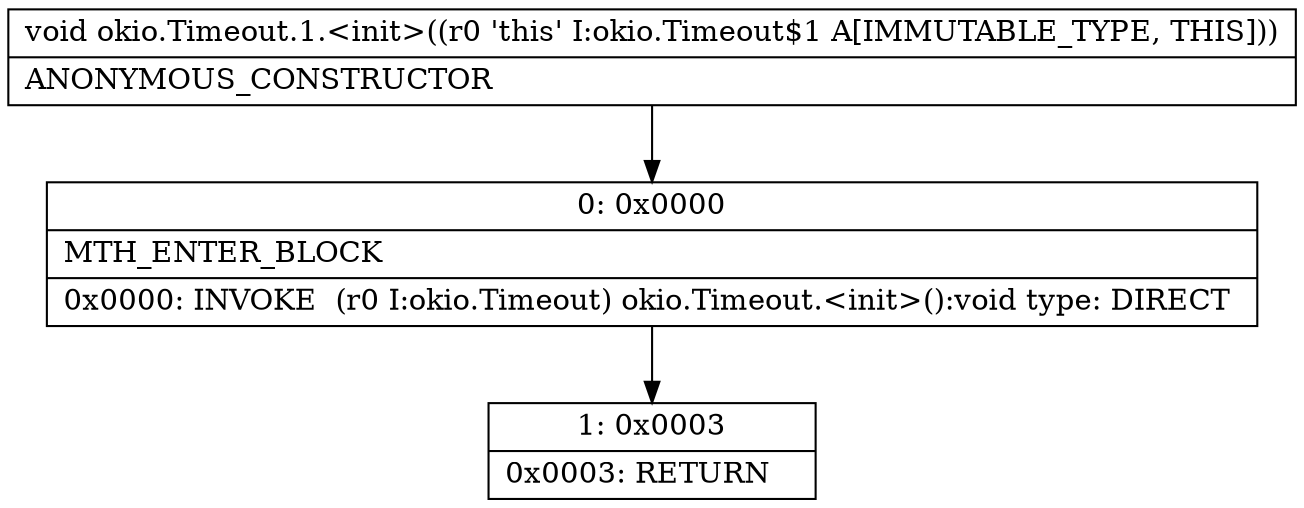 digraph "CFG forokio.Timeout.1.\<init\>()V" {
Node_0 [shape=record,label="{0\:\ 0x0000|MTH_ENTER_BLOCK\l|0x0000: INVOKE  (r0 I:okio.Timeout) okio.Timeout.\<init\>():void type: DIRECT \l}"];
Node_1 [shape=record,label="{1\:\ 0x0003|0x0003: RETURN   \l}"];
MethodNode[shape=record,label="{void okio.Timeout.1.\<init\>((r0 'this' I:okio.Timeout$1 A[IMMUTABLE_TYPE, THIS]))  | ANONYMOUS_CONSTRUCTOR\l}"];
MethodNode -> Node_0;
Node_0 -> Node_1;
}

